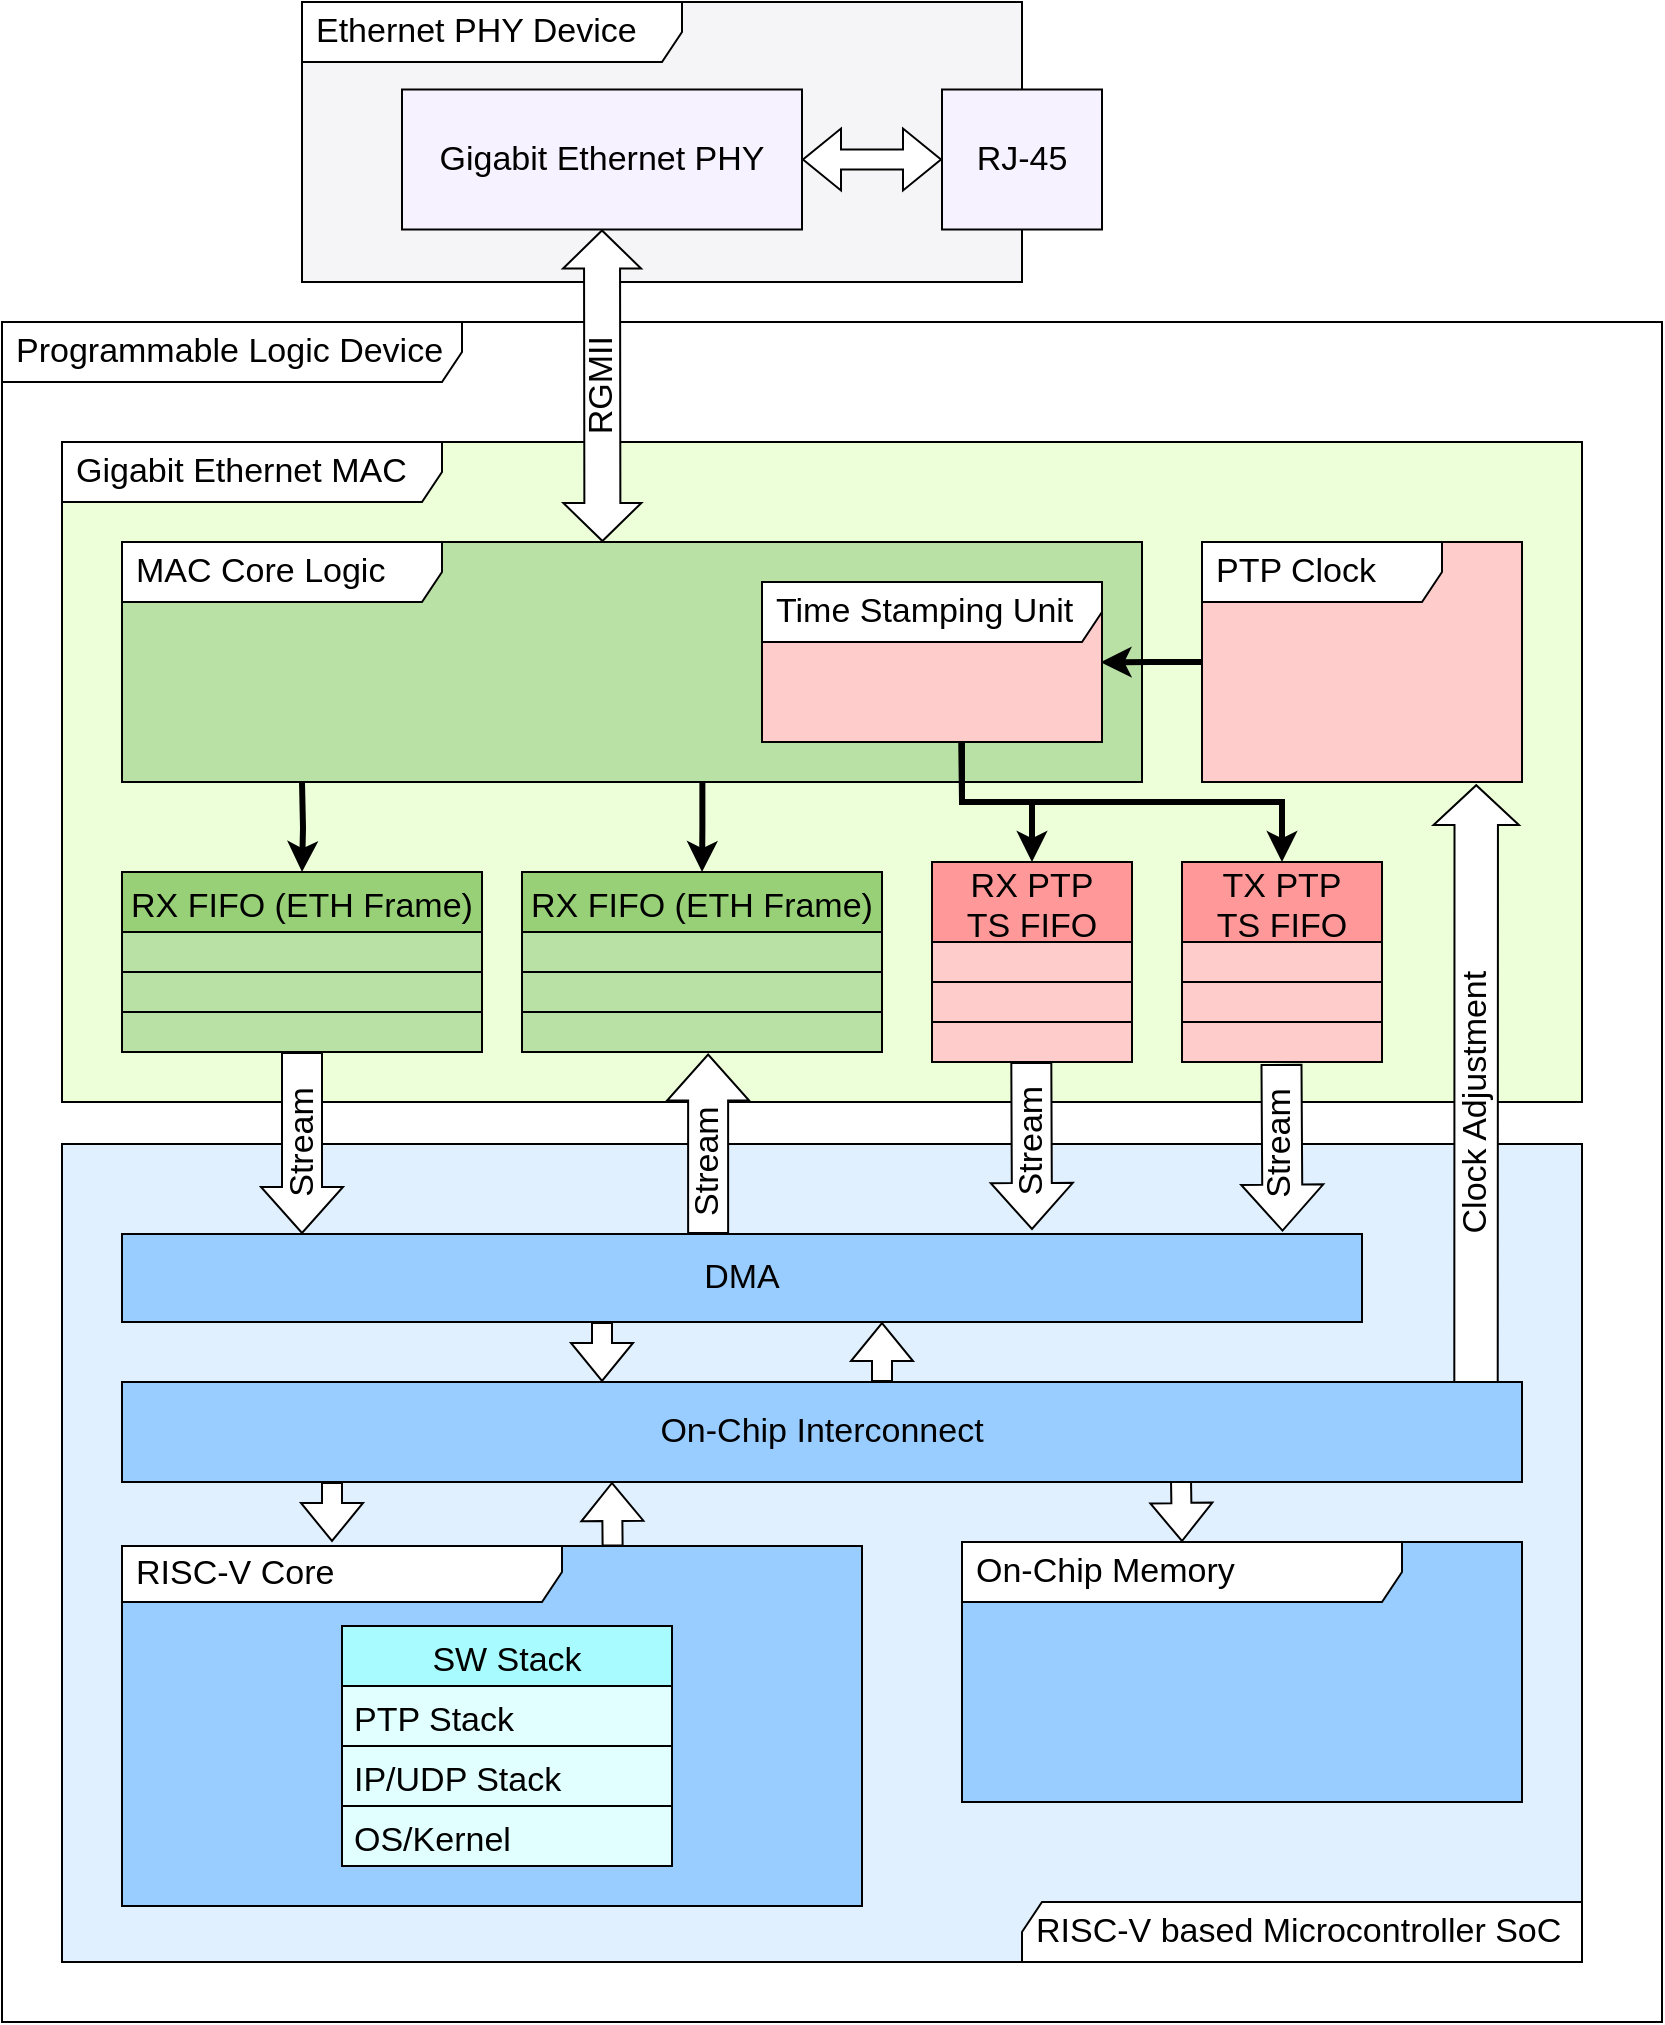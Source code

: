 <mxfile version="18.0.6" type="github">
  <diagram id="mLPpQYJzLz1xqzUndZVS" name="Page-1">
    <mxGraphModel dx="1422" dy="752" grid="1" gridSize="10" guides="1" tooltips="1" connect="1" arrows="1" fold="1" page="1" pageScale="1" pageWidth="827" pageHeight="1169" math="0" shadow="0">
      <root>
        <mxCell id="0" />
        <mxCell id="1" parent="0" />
        <mxCell id="8U_8XwLauRsZ4ZYQqi3w-3" value="Programmable Logic Device" style="shape=umlFrame;whiteSpace=wrap;html=1;width=230;height=30;boundedLbl=1;verticalAlign=middle;align=left;spacingLeft=5;fillColor=default;swimlaneFillColor=#ffffff;fontSize=17;" parent="1" vertex="1">
          <mxGeometry x="50" y="220" width="830" height="850" as="geometry" />
        </mxCell>
        <mxCell id="9wRkoVYpAe7Pgj8xl5cS-29" value="RISC-V based Microcontroller SoC" style="shape=umlFrame;whiteSpace=wrap;html=1;width=280;height=30;boundedLbl=1;verticalAlign=middle;align=left;spacingLeft=5;fillColor=#FFFFFF;swimlaneFillColor=#E0F0FF;direction=west;fontSize=17;" parent="1" vertex="1">
          <mxGeometry x="80" y="631" width="760" height="409" as="geometry" />
        </mxCell>
        <mxCell id="8U_8XwLauRsZ4ZYQqi3w-2" value="&lt;div style=&quot;font-size: 17px;&quot;&gt;Gigabit Ethernet MAC&lt;/div&gt;" style="shape=umlFrame;whiteSpace=wrap;html=1;width=190;height=30;boundedLbl=1;verticalAlign=middle;align=left;spacingLeft=5;fillColor=#FFFFFF;swimlaneFillColor=#ECFFD9;fontSize=17;" parent="1" vertex="1">
          <mxGeometry x="80" y="280" width="760" height="330" as="geometry" />
        </mxCell>
        <mxCell id="9wRkoVYpAe7Pgj8xl5cS-7" value="" style="group;fillColor=none;fontSize=17;" parent="1" vertex="1" connectable="0">
          <mxGeometry x="200" y="60" width="400" height="140" as="geometry" />
        </mxCell>
        <mxCell id="9wRkoVYpAe7Pgj8xl5cS-1" value="Ethernet PHY Device" style="shape=umlFrame;whiteSpace=wrap;html=1;width=190;height=30;boundedLbl=1;verticalAlign=middle;align=left;spacingLeft=5;fillColor=#FFFFFF;swimlaneFillColor=#F5F4F7;fontSize=17;" parent="9wRkoVYpAe7Pgj8xl5cS-7" vertex="1">
          <mxGeometry width="360" height="140" as="geometry" />
        </mxCell>
        <mxCell id="9wRkoVYpAe7Pgj8xl5cS-3" value="&lt;span style=&quot;font-size: 17px;&quot;&gt;RJ-45&lt;/span&gt;" style="rounded=0;whiteSpace=wrap;html=1;labelBackgroundColor=none;fillColor=#F7F2FF;fontSize=17;" parent="9wRkoVYpAe7Pgj8xl5cS-7" vertex="1">
          <mxGeometry x="320" y="43.75" width="80" height="70" as="geometry" />
        </mxCell>
        <mxCell id="9wRkoVYpAe7Pgj8xl5cS-4" value="Gigabit Ethernet PHY" style="rounded=0;whiteSpace=wrap;html=1;labelBackgroundColor=none;fillColor=#F7F2FF;fontSize=17;" parent="9wRkoVYpAe7Pgj8xl5cS-7" vertex="1">
          <mxGeometry x="50" y="43.75" width="200" height="70" as="geometry" />
        </mxCell>
        <mxCell id="9wRkoVYpAe7Pgj8xl5cS-6" value="" style="shape=flexArrow;endArrow=classic;startArrow=classic;html=1;rounded=0;fontColor=none;entryX=0;entryY=0.5;entryDx=0;entryDy=0;exitX=1;exitY=0.5;exitDx=0;exitDy=0;fillColor=default;fontSize=17;" parent="9wRkoVYpAe7Pgj8xl5cS-7" source="9wRkoVYpAe7Pgj8xl5cS-4" target="9wRkoVYpAe7Pgj8xl5cS-3" edge="1">
          <mxGeometry width="100" height="100" relative="1" as="geometry">
            <mxPoint x="200" y="131.25" as="sourcePoint" />
            <mxPoint x="300" y="43.75" as="targetPoint" />
          </mxGeometry>
        </mxCell>
        <mxCell id="9wRkoVYpAe7Pgj8xl5cS-8" value="RGMII" style="shape=flexArrow;endArrow=classic;startArrow=classic;html=1;rounded=0;fontColor=none;entryX=0.5;entryY=1;entryDx=0;entryDy=0;width=18;fillColor=#FFFFFF;labelBackgroundColor=none;horizontal=0;startSize=6;fontSize=17;exitX=0.471;exitY=0;exitDx=0;exitDy=0;exitPerimeter=0;" parent="1" source="ea6-Gz3SK-r3EGPKtPST-5" target="9wRkoVYpAe7Pgj8xl5cS-4" edge="1">
          <mxGeometry width="100" height="100" relative="1" as="geometry">
            <mxPoint x="350" y="280" as="sourcePoint" />
            <mxPoint x="690" y="390" as="targetPoint" />
          </mxGeometry>
        </mxCell>
        <mxCell id="9wRkoVYpAe7Pgj8xl5cS-14" value="RX FIFO (ETH Frame)" style="swimlane;fontStyle=0;childLayout=stackLayout;horizontal=1;startSize=30;horizontalStack=0;resizeParent=1;resizeParentMax=0;resizeLast=0;collapsible=1;marginBottom=0;labelBackgroundColor=none;fontColor=none;fillColor=#97D077;fontSize=17;" parent="1" vertex="1">
          <mxGeometry x="110" y="495" width="180" height="90" as="geometry" />
        </mxCell>
        <mxCell id="9wRkoVYpAe7Pgj8xl5cS-15" value="  " style="text;strokeColor=default;fillColor=#B9E0A5;align=left;verticalAlign=middle;spacingLeft=4;spacingRight=4;overflow=hidden;points=[[0,0.5],[1,0.5]];portConstraint=eastwest;rotatable=0;labelBackgroundColor=none;fontColor=none;labelBorderColor=none;fontSize=17;" parent="9wRkoVYpAe7Pgj8xl5cS-14" vertex="1">
          <mxGeometry y="30" width="180" height="20" as="geometry" />
        </mxCell>
        <mxCell id="9wRkoVYpAe7Pgj8xl5cS-16" value=" " style="text;strokeColor=default;fillColor=#B9E0A5;align=left;verticalAlign=middle;spacingLeft=4;spacingRight=4;overflow=hidden;points=[[0,0.5],[1,0.5]];portConstraint=eastwest;rotatable=0;labelBackgroundColor=none;fontColor=none;fontSize=17;" parent="9wRkoVYpAe7Pgj8xl5cS-14" vertex="1">
          <mxGeometry y="50" width="180" height="20" as="geometry" />
        </mxCell>
        <mxCell id="9wRkoVYpAe7Pgj8xl5cS-17" value=" " style="text;strokeColor=default;fillColor=#B9E0A5;align=left;verticalAlign=middle;spacingLeft=4;spacingRight=4;overflow=hidden;points=[[0,0.5],[1,0.5]];portConstraint=eastwest;rotatable=0;labelBackgroundColor=none;fontColor=none;fontSize=17;" parent="9wRkoVYpAe7Pgj8xl5cS-14" vertex="1">
          <mxGeometry y="70" width="180" height="20" as="geometry" />
        </mxCell>
        <mxCell id="9wRkoVYpAe7Pgj8xl5cS-18" value="RX PTP &#xa;TS FIFO" style="swimlane;fontStyle=0;childLayout=stackLayout;horizontal=1;startSize=40;horizontalStack=0;resizeParent=1;resizeParentMax=0;resizeLast=0;collapsible=1;marginBottom=0;labelBackgroundColor=none;fontColor=none;fillColor=#FF9999;fontSize=17;" parent="1" vertex="1">
          <mxGeometry x="515" y="490" width="100" height="100" as="geometry" />
        </mxCell>
        <mxCell id="9wRkoVYpAe7Pgj8xl5cS-19" value="  " style="text;strokeColor=default;fillColor=#FFCCCC;align=left;verticalAlign=middle;spacingLeft=4;spacingRight=4;overflow=hidden;points=[[0,0.5],[1,0.5]];portConstraint=eastwest;rotatable=0;labelBackgroundColor=none;fontColor=none;labelBorderColor=none;fontSize=17;" parent="9wRkoVYpAe7Pgj8xl5cS-18" vertex="1">
          <mxGeometry y="40" width="100" height="20" as="geometry" />
        </mxCell>
        <mxCell id="9wRkoVYpAe7Pgj8xl5cS-20" value=" " style="text;strokeColor=default;fillColor=#FFCCCC;align=left;verticalAlign=middle;spacingLeft=4;spacingRight=4;overflow=hidden;points=[[0,0.5],[1,0.5]];portConstraint=eastwest;rotatable=0;labelBackgroundColor=none;fontColor=none;fontSize=17;" parent="9wRkoVYpAe7Pgj8xl5cS-18" vertex="1">
          <mxGeometry y="60" width="100" height="20" as="geometry" />
        </mxCell>
        <mxCell id="9wRkoVYpAe7Pgj8xl5cS-21" value=" " style="text;strokeColor=default;fillColor=#FFCCCC;align=left;verticalAlign=middle;spacingLeft=4;spacingRight=4;overflow=hidden;points=[[0,0.5],[1,0.5]];portConstraint=eastwest;rotatable=0;labelBackgroundColor=none;fontColor=none;fontSize=17;" parent="9wRkoVYpAe7Pgj8xl5cS-18" vertex="1">
          <mxGeometry y="80" width="100" height="20" as="geometry" />
        </mxCell>
        <mxCell id="9wRkoVYpAe7Pgj8xl5cS-30" value="DMA" style="rounded=0;whiteSpace=wrap;html=1;glass=0;labelBackgroundColor=none;labelBorderColor=none;fontColor=none;strokeColor=default;fillColor=#FFEDED;fontSize=17;" parent="1" vertex="1">
          <mxGeometry x="110" y="676" width="620" height="44" as="geometry" />
        </mxCell>
        <mxCell id="9wRkoVYpAe7Pgj8xl5cS-32" value="Stream" style="shape=flexArrow;endArrow=classic;html=1;rounded=0;labelBackgroundColor=none;fontColor=none;fillColor=#FFFFFF;orthogonal=1;horizontal=0;width=20;endSize=7.33;fontSize=17;" parent="1" source="9wRkoVYpAe7Pgj8xl5cS-17" target="9wRkoVYpAe7Pgj8xl5cS-30" edge="1">
          <mxGeometry width="50" height="50" relative="1" as="geometry">
            <mxPoint x="370" y="680" as="sourcePoint" />
            <mxPoint x="175" y="640" as="targetPoint" />
          </mxGeometry>
        </mxCell>
        <mxCell id="9wRkoVYpAe7Pgj8xl5cS-37" value="On-Chip Interconnect" style="rounded=0;whiteSpace=wrap;html=1;glass=0;labelBackgroundColor=none;labelBorderColor=none;fontColor=none;strokeColor=default;fillColor=#FFFFFF;fontSize=17;" parent="1" vertex="1">
          <mxGeometry x="110" y="750" width="700" height="50" as="geometry" />
        </mxCell>
        <mxCell id="9wRkoVYpAe7Pgj8xl5cS-39" value="" style="shape=flexArrow;endArrow=classic;html=1;rounded=0;labelBackgroundColor=none;fontColor=none;fillColor=#FFFFFF;orthogonal=1;fontSize=17;" parent="1" edge="1">
          <mxGeometry width="50" height="50" relative="1" as="geometry">
            <mxPoint x="350" y="720" as="sourcePoint" />
            <mxPoint x="350" y="750" as="targetPoint" />
          </mxGeometry>
        </mxCell>
        <mxCell id="9wRkoVYpAe7Pgj8xl5cS-40" value="" style="shape=flexArrow;endArrow=classic;html=1;rounded=0;labelBackgroundColor=none;fontColor=none;fillColor=#FFFFFF;entryX=0.569;entryY=1;entryDx=0;entryDy=0;entryPerimeter=0;fontSize=17;" parent="1" edge="1">
          <mxGeometry width="50" height="50" relative="1" as="geometry">
            <mxPoint x="490" y="750" as="sourcePoint" />
            <mxPoint x="490" y="720" as="targetPoint" />
            <Array as="points">
              <mxPoint x="490.22" y="750" />
            </Array>
          </mxGeometry>
        </mxCell>
        <mxCell id="9wRkoVYpAe7Pgj8xl5cS-44" value="RISC-V Core" style="shape=umlFrame;whiteSpace=wrap;html=1;width=220;height=28;boundedLbl=1;verticalAlign=middle;align=left;spacingLeft=5;fillColor=#FFFFFF;swimlaneFillColor=#99CCFF;direction=east;fontSize=17;" parent="1" vertex="1">
          <mxGeometry x="110" y="832" width="370" height="180" as="geometry" />
        </mxCell>
        <mxCell id="9wRkoVYpAe7Pgj8xl5cS-49" value="TX PTP &#xa;TS FIFO" style="swimlane;fontStyle=0;childLayout=stackLayout;horizontal=1;startSize=40;horizontalStack=0;resizeParent=1;resizeParentMax=0;resizeLast=0;collapsible=1;marginBottom=0;labelBackgroundColor=none;fontColor=none;fillColor=#FF9999;fontSize=17;" parent="1" vertex="1">
          <mxGeometry x="640" y="490" width="100" height="100" as="geometry" />
        </mxCell>
        <mxCell id="9wRkoVYpAe7Pgj8xl5cS-50" value="  " style="text;strokeColor=default;fillColor=#FFCCCC;align=left;verticalAlign=middle;spacingLeft=4;spacingRight=4;overflow=hidden;points=[[0,0.5],[1,0.5]];portConstraint=eastwest;rotatable=0;labelBackgroundColor=none;fontColor=none;labelBorderColor=none;fontSize=17;" parent="9wRkoVYpAe7Pgj8xl5cS-49" vertex="1">
          <mxGeometry y="40" width="100" height="20" as="geometry" />
        </mxCell>
        <mxCell id="9wRkoVYpAe7Pgj8xl5cS-51" value=" " style="text;strokeColor=default;fillColor=#FFCCCC;align=left;verticalAlign=middle;spacingLeft=4;spacingRight=4;overflow=hidden;points=[[0,0.5],[1,0.5]];portConstraint=eastwest;rotatable=0;labelBackgroundColor=none;fontColor=none;fontSize=17;" parent="9wRkoVYpAe7Pgj8xl5cS-49" vertex="1">
          <mxGeometry y="60" width="100" height="20" as="geometry" />
        </mxCell>
        <mxCell id="9wRkoVYpAe7Pgj8xl5cS-52" value=" " style="text;strokeColor=default;fillColor=#FFCCCC;align=left;verticalAlign=middle;spacingLeft=4;spacingRight=4;overflow=hidden;points=[[0,0.5],[1,0.5]];portConstraint=eastwest;rotatable=0;labelBackgroundColor=none;fontColor=none;fontSize=17;" parent="9wRkoVYpAe7Pgj8xl5cS-49" vertex="1">
          <mxGeometry y="80" width="100" height="20" as="geometry" />
        </mxCell>
        <mxCell id="NilRoUXq7cAJDMya43DC-1" value="Stream" style="shape=flexArrow;endArrow=classic;html=1;rounded=0;labelBackgroundColor=none;fontColor=none;fillColor=#FFFFFF;orthogonal=1;horizontal=0;width=20;endSize=7.33;fontSize=17;exitX=0.51;exitY=1;exitDx=0;exitDy=0;exitPerimeter=0;entryX=0.696;entryY=-0.02;entryDx=0;entryDy=0;entryPerimeter=0;" parent="9wRkoVYpAe7Pgj8xl5cS-49" edge="1">
          <mxGeometry x="-0.045" y="-1" width="50" height="50" relative="1" as="geometry">
            <mxPoint x="49.74" y="101" as="sourcePoint" />
            <mxPoint x="50.26" y="184.8" as="targetPoint" />
            <mxPoint as="offset" />
          </mxGeometry>
        </mxCell>
        <mxCell id="9wRkoVYpAe7Pgj8xl5cS-62" value="" style="shape=flexArrow;endArrow=classic;html=1;rounded=0;labelBackgroundColor=none;fontColor=none;fillColor=#FFFFFF;orthogonal=1;fontSize=17;" parent="1" edge="1">
          <mxGeometry width="50" height="50" relative="1" as="geometry">
            <mxPoint x="215" y="800" as="sourcePoint" />
            <mxPoint x="215" y="830" as="targetPoint" />
          </mxGeometry>
        </mxCell>
        <mxCell id="9wRkoVYpAe7Pgj8xl5cS-64" value="" style="shape=flexArrow;endArrow=classic;html=1;rounded=0;labelBackgroundColor=none;fontColor=none;fillColor=#FFFFFF;fontSize=17;exitX=0.663;exitY=0.001;exitDx=0;exitDy=0;exitPerimeter=0;" parent="1" source="9wRkoVYpAe7Pgj8xl5cS-44" edge="1">
          <mxGeometry width="50" height="50" relative="1" as="geometry">
            <mxPoint x="360" y="830" as="sourcePoint" />
            <mxPoint x="355" y="800" as="targetPoint" />
          </mxGeometry>
        </mxCell>
        <mxCell id="9wRkoVYpAe7Pgj8xl5cS-66" value="" style="shape=flexArrow;endArrow=classic;html=1;rounded=0;labelBackgroundColor=none;fontColor=none;fillColor=#FFFFFF;orthogonal=1;fontSize=17;" parent="1" edge="1">
          <mxGeometry width="50" height="50" relative="1" as="geometry">
            <mxPoint x="639.5" y="799" as="sourcePoint" />
            <mxPoint x="640" y="830" as="targetPoint" />
          </mxGeometry>
        </mxCell>
        <mxCell id="9wRkoVYpAe7Pgj8xl5cS-68" value="SW Stack" style="swimlane;fontStyle=0;childLayout=stackLayout;horizontal=1;startSize=30;horizontalStack=0;resizeParent=1;resizeParentMax=0;resizeLast=0;collapsible=1;marginBottom=0;glass=0;labelBackgroundColor=none;labelBorderColor=none;fontColor=none;strokeColor=default;fillColor=#A8FCFF;gradientColor=none;fontSize=17;" parent="1" vertex="1">
          <mxGeometry x="220" y="872" width="165" height="120" as="geometry" />
        </mxCell>
        <mxCell id="9wRkoVYpAe7Pgj8xl5cS-69" value="PTP Stack" style="text;strokeColor=default;fillColor=#E0FFFE;align=left;verticalAlign=middle;spacingLeft=4;spacingRight=4;overflow=hidden;points=[[0,0.5],[1,0.5]];portConstraint=eastwest;rotatable=0;glass=0;labelBackgroundColor=none;labelBorderColor=none;fontColor=none;fontSize=17;" parent="9wRkoVYpAe7Pgj8xl5cS-68" vertex="1">
          <mxGeometry y="30" width="165" height="30" as="geometry" />
        </mxCell>
        <mxCell id="9wRkoVYpAe7Pgj8xl5cS-70" value="IP/UDP Stack" style="text;strokeColor=default;fillColor=#E0FFFE;align=left;verticalAlign=middle;spacingLeft=4;spacingRight=4;overflow=hidden;points=[[0,0.5],[1,0.5]];portConstraint=eastwest;rotatable=0;glass=0;labelBackgroundColor=none;labelBorderColor=none;fontColor=none;fontSize=17;" parent="9wRkoVYpAe7Pgj8xl5cS-68" vertex="1">
          <mxGeometry y="60" width="165" height="30" as="geometry" />
        </mxCell>
        <mxCell id="9wRkoVYpAe7Pgj8xl5cS-71" value="OS/Kernel" style="text;strokeColor=default;fillColor=#E0FFFE;align=left;verticalAlign=middle;spacingLeft=4;spacingRight=4;overflow=hidden;points=[[0,0.5],[1,0.5]];portConstraint=eastwest;rotatable=0;glass=0;labelBackgroundColor=none;labelBorderColor=none;fontColor=none;fontSize=17;" parent="9wRkoVYpAe7Pgj8xl5cS-68" vertex="1">
          <mxGeometry y="90" width="165" height="30" as="geometry" />
        </mxCell>
        <mxCell id="ea6-Gz3SK-r3EGPKtPST-5" value="MAC Core Logic" style="shape=umlFrame;whiteSpace=wrap;html=1;width=160;height=30;boundedLbl=1;verticalAlign=middle;align=left;spacingLeft=5;fillColor=#FFFFFF;swimlaneFillColor=#B9E0A5;fontSize=17;" parent="1" vertex="1">
          <mxGeometry x="110" y="330" width="510" height="120" as="geometry" />
        </mxCell>
        <mxCell id="0bZ0CAgHgtpychcCBRZJ-1" value="Stream" style="shape=flexArrow;endArrow=classic;html=1;rounded=0;labelBackgroundColor=none;fontColor=none;fillColor=#FFFFFF;orthogonal=1;horizontal=0;width=20;endSize=7.33;startArrow=none;fontSize=17;entryX=0.517;entryY=1.04;entryDx=0;entryDy=0;entryPerimeter=0;" parent="1" source="9wRkoVYpAe7Pgj8xl5cS-30" target="J_g0EAkdZT1JNJ8Fqoq3-8" edge="1">
          <mxGeometry x="-0.202" width="50" height="50" relative="1" as="geometry">
            <mxPoint x="379.58" y="665" as="sourcePoint" />
            <mxPoint x="399.25" y="592.01" as="targetPoint" />
            <mxPoint as="offset" />
          </mxGeometry>
        </mxCell>
        <mxCell id="dMiMLzUYuEcjHtfRN7Cz-6" value="" style="shape=flexArrow;endArrow=classic;html=1;rounded=0;labelBackgroundColor=none;fontColor=none;fillColor=#FFFFFF;fontSize=17;entryX=0.857;entryY=1.009;entryDx=0;entryDy=0;entryPerimeter=0;width=21.714;endSize=6.309;" parent="1" target="ea6-Gz3SK-r3EGPKtPST-1" edge="1">
          <mxGeometry width="50" height="50" relative="1" as="geometry">
            <mxPoint x="787" y="780" as="sourcePoint" />
            <mxPoint x="788.96" y="450.98" as="targetPoint" />
          </mxGeometry>
        </mxCell>
        <mxCell id="dMiMLzUYuEcjHtfRN7Cz-8" value="&lt;font style=&quot;font-size: 17px;&quot;&gt;Clock Adjustment&lt;/font&gt;" style="edgeLabel;html=1;align=center;verticalAlign=middle;resizable=0;points=[];fontSize=17;rotation=270;labelBackgroundColor=none;" parent="dMiMLzUYuEcjHtfRN7Cz-6" vertex="1" connectable="0">
          <mxGeometry x="-0.164" relative="1" as="geometry">
            <mxPoint y="-32" as="offset" />
          </mxGeometry>
        </mxCell>
        <mxCell id="NilRoUXq7cAJDMya43DC-3" value="Stream" style="shape=flexArrow;endArrow=classic;html=1;rounded=0;labelBackgroundColor=none;fontColor=none;fillColor=default;orthogonal=1;horizontal=0;width=20;endSize=7.33;fontSize=17;exitX=0.51;exitY=1;exitDx=0;exitDy=0;exitPerimeter=0;" parent="1" edge="1">
          <mxGeometry x="-0.048" width="50" height="50" relative="1" as="geometry">
            <mxPoint x="564.66" y="590" as="sourcePoint" />
            <mxPoint x="565" y="674" as="targetPoint" />
            <mxPoint as="offset" />
          </mxGeometry>
        </mxCell>
        <mxCell id="ea6-Gz3SK-r3EGPKtPST-1" value="PTP Clock" style="shape=umlFrame;whiteSpace=wrap;html=1;width=120;height=30;boundedLbl=1;verticalAlign=middle;align=left;spacingLeft=5;fillColor=#FFFFFF;swimlaneFillColor=#FFCCCC;fontSize=17;" parent="1" vertex="1">
          <mxGeometry x="650" y="330" width="160" height="120" as="geometry" />
        </mxCell>
        <mxCell id="ea6-Gz3SK-r3EGPKtPST-3" value="" style="edgeStyle=orthogonalEdgeStyle;rounded=0;orthogonalLoop=1;jettySize=auto;html=1;entryX=0.5;entryY=0;entryDx=0;entryDy=0;strokeWidth=3;exitX=0.586;exitY=0.997;exitDx=0;exitDy=0;exitPerimeter=0;fontSize=17;" parent="1" source="9wRkoVYpAe7Pgj8xl5cS-26" target="9wRkoVYpAe7Pgj8xl5cS-18" edge="1">
          <mxGeometry relative="1" as="geometry">
            <mxPoint x="575" y="450" as="sourcePoint" />
            <mxPoint x="700" y="490" as="targetPoint" />
            <Array as="points">
              <mxPoint x="530" y="429" />
              <mxPoint x="530" y="429" />
              <mxPoint x="530" y="460" />
              <mxPoint x="565" y="460" />
            </Array>
          </mxGeometry>
        </mxCell>
        <mxCell id="ea6-Gz3SK-r3EGPKtPST-4" value="" style="edgeStyle=orthogonalEdgeStyle;rounded=0;orthogonalLoop=1;jettySize=auto;html=1;entryX=0.996;entryY=0.502;entryDx=0;entryDy=0;strokeWidth=3;entryPerimeter=0;fontSize=17;" parent="1" source="ea6-Gz3SK-r3EGPKtPST-1" target="9wRkoVYpAe7Pgj8xl5cS-26" edge="1">
          <mxGeometry relative="1" as="geometry">
            <mxPoint x="575" y="470" as="sourcePoint" />
            <mxPoint x="700" y="550" as="targetPoint" />
          </mxGeometry>
        </mxCell>
        <mxCell id="9wRkoVYpAe7Pgj8xl5cS-26" value="Time Stamping Unit" style="shape=umlFrame;whiteSpace=wrap;html=1;width=170;height=30;boundedLbl=1;verticalAlign=middle;align=left;spacingLeft=5;fillColor=#FFFFFF;swimlaneFillColor=#FFCCCC;fontSize=17;" parent="1" vertex="1">
          <mxGeometry x="430" y="350" width="170" height="80" as="geometry" />
        </mxCell>
        <mxCell id="ea6-Gz3SK-r3EGPKtPST-2" value="" style="edgeStyle=orthogonalEdgeStyle;rounded=0;orthogonalLoop=1;jettySize=auto;html=1;entryX=0.5;entryY=0;entryDx=0;entryDy=0;strokeWidth=3;fontSize=17;" parent="1" source="9wRkoVYpAe7Pgj8xl5cS-26" target="9wRkoVYpAe7Pgj8xl5cS-49" edge="1">
          <mxGeometry relative="1" as="geometry">
            <Array as="points">
              <mxPoint x="530" y="460" />
              <mxPoint x="690" y="460" />
            </Array>
          </mxGeometry>
        </mxCell>
        <mxCell id="J_g0EAkdZT1JNJ8Fqoq3-1" value="On-Chip Memory" style="shape=umlFrame;whiteSpace=wrap;html=1;width=220;height=30;boundedLbl=1;verticalAlign=middle;align=left;spacingLeft=5;fillColor=#FFFFFF;swimlaneFillColor=#99CCFF;direction=east;fontSize=17;" parent="1" vertex="1">
          <mxGeometry x="530" y="830" width="280" height="130" as="geometry" />
        </mxCell>
        <mxCell id="J_g0EAkdZT1JNJ8Fqoq3-2" value="DMA" style="rounded=0;whiteSpace=wrap;html=1;glass=0;labelBackgroundColor=none;labelBorderColor=none;fontColor=none;strokeColor=default;fillColor=#99CCFF;fontSize=17;" parent="1" vertex="1">
          <mxGeometry x="110" y="676" width="620" height="44" as="geometry" />
        </mxCell>
        <mxCell id="J_g0EAkdZT1JNJ8Fqoq3-3" value="On-Chip Interconnect" style="rounded=0;whiteSpace=wrap;html=1;glass=0;labelBackgroundColor=none;labelBorderColor=none;fontColor=none;strokeColor=default;fillColor=#99CCFF;fontSize=17;" parent="1" vertex="1">
          <mxGeometry x="110" y="750" width="700" height="50" as="geometry" />
        </mxCell>
        <mxCell id="J_g0EAkdZT1JNJ8Fqoq3-5" value="RX FIFO (ETH Frame)" style="swimlane;fontStyle=0;childLayout=stackLayout;horizontal=1;startSize=30;horizontalStack=0;resizeParent=1;resizeParentMax=0;resizeLast=0;collapsible=1;marginBottom=0;labelBackgroundColor=none;fontColor=none;fillColor=#97D077;fontSize=17;" parent="1" vertex="1">
          <mxGeometry x="310" y="495" width="180" height="90" as="geometry" />
        </mxCell>
        <mxCell id="J_g0EAkdZT1JNJ8Fqoq3-6" value="  " style="text;strokeColor=default;fillColor=#B9E0A5;align=left;verticalAlign=middle;spacingLeft=4;spacingRight=4;overflow=hidden;points=[[0,0.5],[1,0.5]];portConstraint=eastwest;rotatable=0;labelBackgroundColor=none;fontColor=none;labelBorderColor=none;fontSize=17;" parent="J_g0EAkdZT1JNJ8Fqoq3-5" vertex="1">
          <mxGeometry y="30" width="180" height="20" as="geometry" />
        </mxCell>
        <mxCell id="J_g0EAkdZT1JNJ8Fqoq3-7" value=" " style="text;strokeColor=default;fillColor=#B9E0A5;align=left;verticalAlign=middle;spacingLeft=4;spacingRight=4;overflow=hidden;points=[[0,0.5],[1,0.5]];portConstraint=eastwest;rotatable=0;labelBackgroundColor=none;fontColor=none;fontSize=17;" parent="J_g0EAkdZT1JNJ8Fqoq3-5" vertex="1">
          <mxGeometry y="50" width="180" height="20" as="geometry" />
        </mxCell>
        <mxCell id="J_g0EAkdZT1JNJ8Fqoq3-8" value=" " style="text;strokeColor=default;fillColor=#B9E0A5;align=left;verticalAlign=middle;spacingLeft=4;spacingRight=4;overflow=hidden;points=[[0,0.5],[1,0.5]];portConstraint=eastwest;rotatable=0;labelBackgroundColor=none;fontColor=none;fontSize=17;" parent="J_g0EAkdZT1JNJ8Fqoq3-5" vertex="1">
          <mxGeometry y="70" width="180" height="20" as="geometry" />
        </mxCell>
        <mxCell id="J_g0EAkdZT1JNJ8Fqoq3-10" value="" style="edgeStyle=orthogonalEdgeStyle;rounded=0;orthogonalLoop=1;jettySize=auto;html=1;entryX=0.5;entryY=0;entryDx=0;entryDy=0;strokeWidth=3;fontSize=17;" parent="1" target="9wRkoVYpAe7Pgj8xl5cS-14" edge="1">
          <mxGeometry relative="1" as="geometry">
            <mxPoint x="200" y="450" as="sourcePoint" />
            <mxPoint x="609.32" y="400.16" as="targetPoint" />
          </mxGeometry>
        </mxCell>
        <mxCell id="J_g0EAkdZT1JNJ8Fqoq3-11" value="" style="edgeStyle=orthogonalEdgeStyle;rounded=0;orthogonalLoop=1;jettySize=auto;html=1;entryX=0.5;entryY=0;entryDx=0;entryDy=0;strokeWidth=3;fontSize=17;exitX=0.569;exitY=0.997;exitDx=0;exitDy=0;exitPerimeter=0;" parent="1" source="ea6-Gz3SK-r3EGPKtPST-5" target="J_g0EAkdZT1JNJ8Fqoq3-5" edge="1">
          <mxGeometry relative="1" as="geometry">
            <mxPoint x="390" y="450" as="sourcePoint" />
            <mxPoint x="390" y="500" as="targetPoint" />
          </mxGeometry>
        </mxCell>
      </root>
    </mxGraphModel>
  </diagram>
</mxfile>
